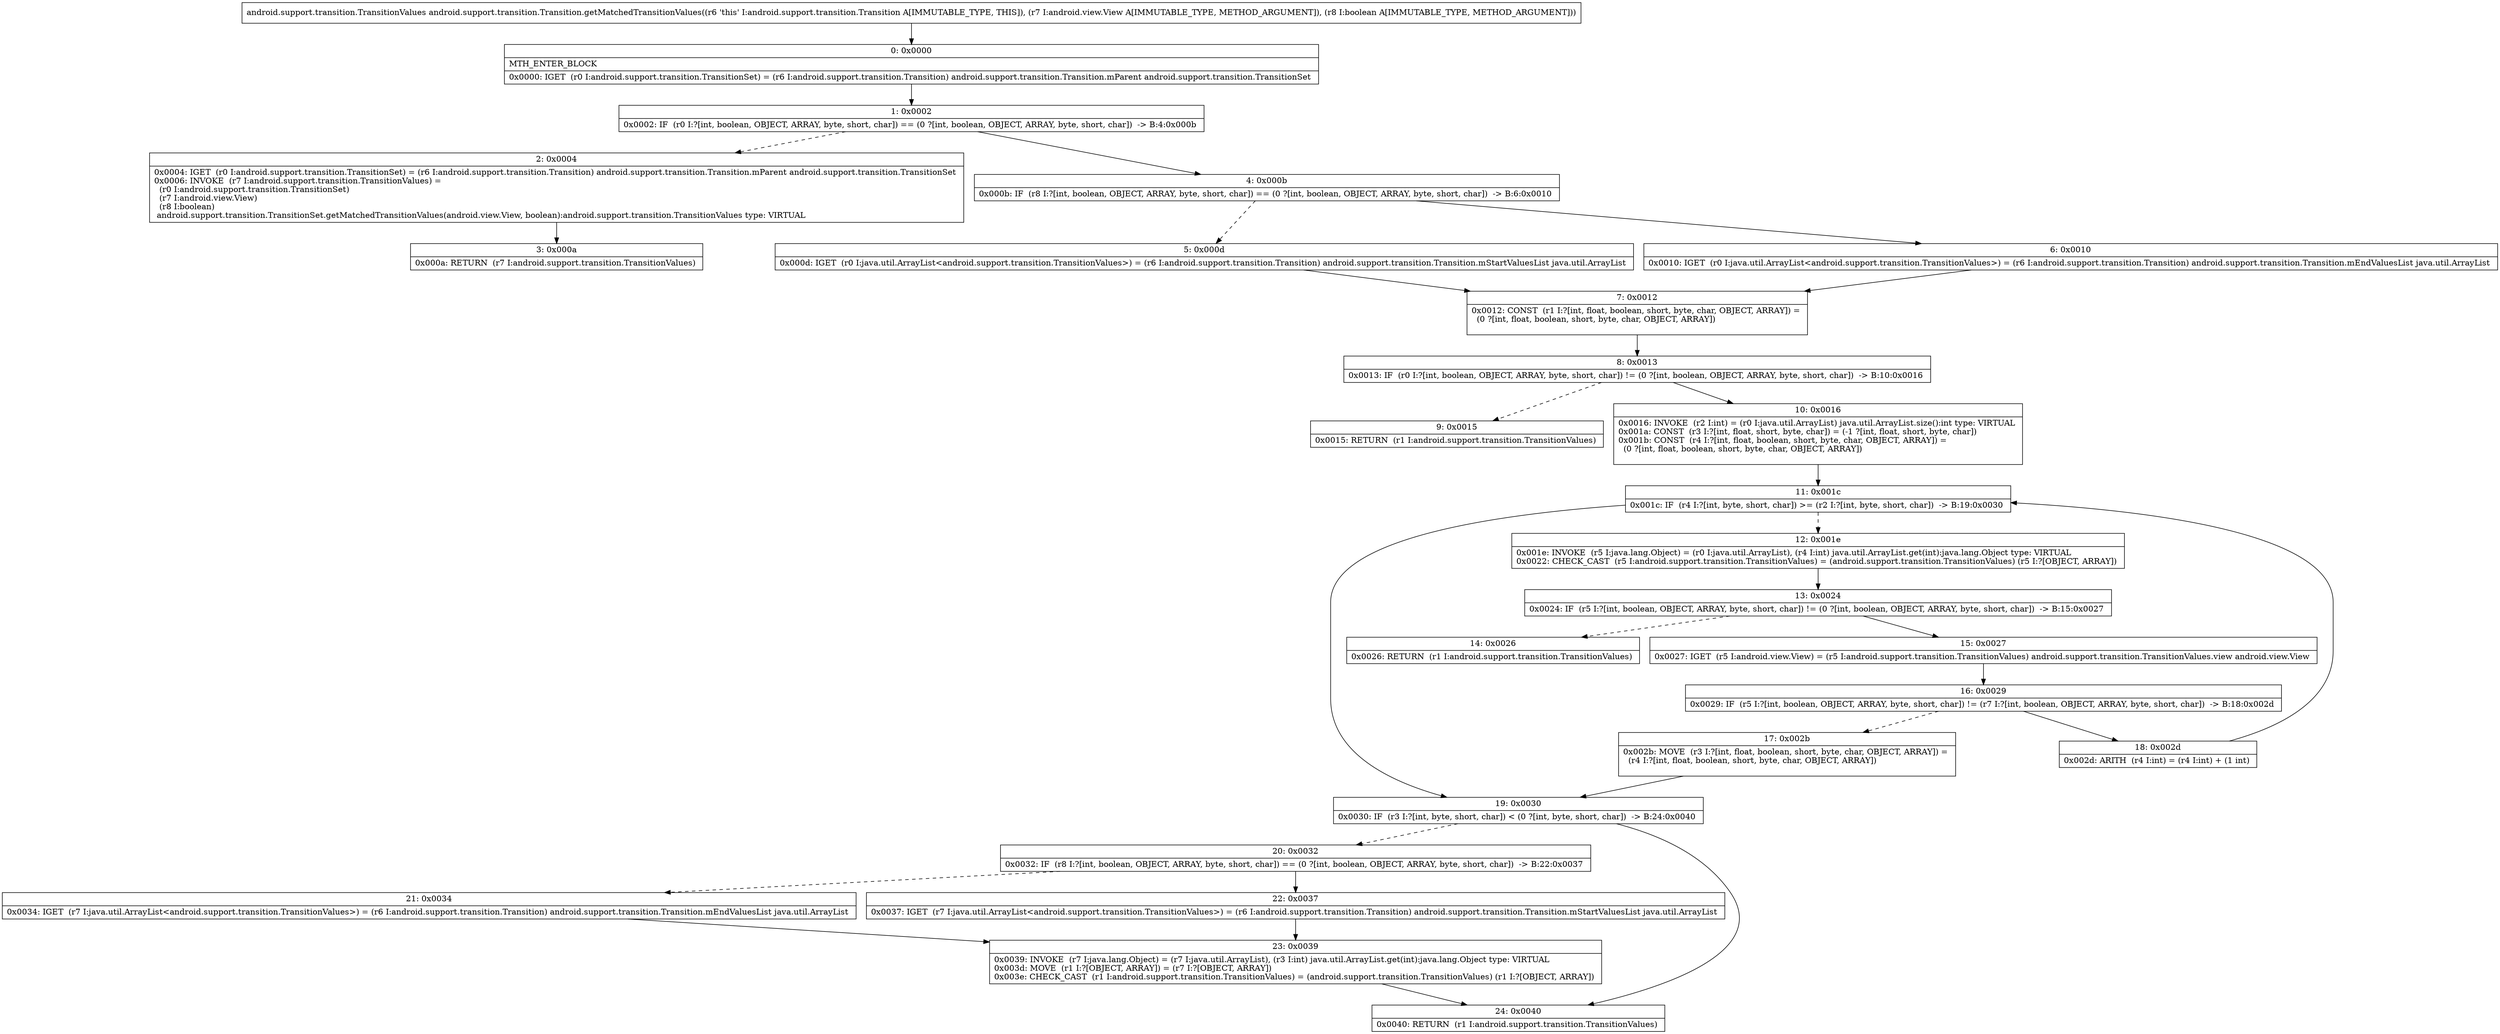 digraph "CFG forandroid.support.transition.Transition.getMatchedTransitionValues(Landroid\/view\/View;Z)Landroid\/support\/transition\/TransitionValues;" {
Node_0 [shape=record,label="{0\:\ 0x0000|MTH_ENTER_BLOCK\l|0x0000: IGET  (r0 I:android.support.transition.TransitionSet) = (r6 I:android.support.transition.Transition) android.support.transition.Transition.mParent android.support.transition.TransitionSet \l}"];
Node_1 [shape=record,label="{1\:\ 0x0002|0x0002: IF  (r0 I:?[int, boolean, OBJECT, ARRAY, byte, short, char]) == (0 ?[int, boolean, OBJECT, ARRAY, byte, short, char])  \-\> B:4:0x000b \l}"];
Node_2 [shape=record,label="{2\:\ 0x0004|0x0004: IGET  (r0 I:android.support.transition.TransitionSet) = (r6 I:android.support.transition.Transition) android.support.transition.Transition.mParent android.support.transition.TransitionSet \l0x0006: INVOKE  (r7 I:android.support.transition.TransitionValues) = \l  (r0 I:android.support.transition.TransitionSet)\l  (r7 I:android.view.View)\l  (r8 I:boolean)\l android.support.transition.TransitionSet.getMatchedTransitionValues(android.view.View, boolean):android.support.transition.TransitionValues type: VIRTUAL \l}"];
Node_3 [shape=record,label="{3\:\ 0x000a|0x000a: RETURN  (r7 I:android.support.transition.TransitionValues) \l}"];
Node_4 [shape=record,label="{4\:\ 0x000b|0x000b: IF  (r8 I:?[int, boolean, OBJECT, ARRAY, byte, short, char]) == (0 ?[int, boolean, OBJECT, ARRAY, byte, short, char])  \-\> B:6:0x0010 \l}"];
Node_5 [shape=record,label="{5\:\ 0x000d|0x000d: IGET  (r0 I:java.util.ArrayList\<android.support.transition.TransitionValues\>) = (r6 I:android.support.transition.Transition) android.support.transition.Transition.mStartValuesList java.util.ArrayList \l}"];
Node_6 [shape=record,label="{6\:\ 0x0010|0x0010: IGET  (r0 I:java.util.ArrayList\<android.support.transition.TransitionValues\>) = (r6 I:android.support.transition.Transition) android.support.transition.Transition.mEndValuesList java.util.ArrayList \l}"];
Node_7 [shape=record,label="{7\:\ 0x0012|0x0012: CONST  (r1 I:?[int, float, boolean, short, byte, char, OBJECT, ARRAY]) = \l  (0 ?[int, float, boolean, short, byte, char, OBJECT, ARRAY])\l \l}"];
Node_8 [shape=record,label="{8\:\ 0x0013|0x0013: IF  (r0 I:?[int, boolean, OBJECT, ARRAY, byte, short, char]) != (0 ?[int, boolean, OBJECT, ARRAY, byte, short, char])  \-\> B:10:0x0016 \l}"];
Node_9 [shape=record,label="{9\:\ 0x0015|0x0015: RETURN  (r1 I:android.support.transition.TransitionValues) \l}"];
Node_10 [shape=record,label="{10\:\ 0x0016|0x0016: INVOKE  (r2 I:int) = (r0 I:java.util.ArrayList) java.util.ArrayList.size():int type: VIRTUAL \l0x001a: CONST  (r3 I:?[int, float, short, byte, char]) = (\-1 ?[int, float, short, byte, char]) \l0x001b: CONST  (r4 I:?[int, float, boolean, short, byte, char, OBJECT, ARRAY]) = \l  (0 ?[int, float, boolean, short, byte, char, OBJECT, ARRAY])\l \l}"];
Node_11 [shape=record,label="{11\:\ 0x001c|0x001c: IF  (r4 I:?[int, byte, short, char]) \>= (r2 I:?[int, byte, short, char])  \-\> B:19:0x0030 \l}"];
Node_12 [shape=record,label="{12\:\ 0x001e|0x001e: INVOKE  (r5 I:java.lang.Object) = (r0 I:java.util.ArrayList), (r4 I:int) java.util.ArrayList.get(int):java.lang.Object type: VIRTUAL \l0x0022: CHECK_CAST  (r5 I:android.support.transition.TransitionValues) = (android.support.transition.TransitionValues) (r5 I:?[OBJECT, ARRAY]) \l}"];
Node_13 [shape=record,label="{13\:\ 0x0024|0x0024: IF  (r5 I:?[int, boolean, OBJECT, ARRAY, byte, short, char]) != (0 ?[int, boolean, OBJECT, ARRAY, byte, short, char])  \-\> B:15:0x0027 \l}"];
Node_14 [shape=record,label="{14\:\ 0x0026|0x0026: RETURN  (r1 I:android.support.transition.TransitionValues) \l}"];
Node_15 [shape=record,label="{15\:\ 0x0027|0x0027: IGET  (r5 I:android.view.View) = (r5 I:android.support.transition.TransitionValues) android.support.transition.TransitionValues.view android.view.View \l}"];
Node_16 [shape=record,label="{16\:\ 0x0029|0x0029: IF  (r5 I:?[int, boolean, OBJECT, ARRAY, byte, short, char]) != (r7 I:?[int, boolean, OBJECT, ARRAY, byte, short, char])  \-\> B:18:0x002d \l}"];
Node_17 [shape=record,label="{17\:\ 0x002b|0x002b: MOVE  (r3 I:?[int, float, boolean, short, byte, char, OBJECT, ARRAY]) = \l  (r4 I:?[int, float, boolean, short, byte, char, OBJECT, ARRAY])\l \l}"];
Node_18 [shape=record,label="{18\:\ 0x002d|0x002d: ARITH  (r4 I:int) = (r4 I:int) + (1 int) \l}"];
Node_19 [shape=record,label="{19\:\ 0x0030|0x0030: IF  (r3 I:?[int, byte, short, char]) \< (0 ?[int, byte, short, char])  \-\> B:24:0x0040 \l}"];
Node_20 [shape=record,label="{20\:\ 0x0032|0x0032: IF  (r8 I:?[int, boolean, OBJECT, ARRAY, byte, short, char]) == (0 ?[int, boolean, OBJECT, ARRAY, byte, short, char])  \-\> B:22:0x0037 \l}"];
Node_21 [shape=record,label="{21\:\ 0x0034|0x0034: IGET  (r7 I:java.util.ArrayList\<android.support.transition.TransitionValues\>) = (r6 I:android.support.transition.Transition) android.support.transition.Transition.mEndValuesList java.util.ArrayList \l}"];
Node_22 [shape=record,label="{22\:\ 0x0037|0x0037: IGET  (r7 I:java.util.ArrayList\<android.support.transition.TransitionValues\>) = (r6 I:android.support.transition.Transition) android.support.transition.Transition.mStartValuesList java.util.ArrayList \l}"];
Node_23 [shape=record,label="{23\:\ 0x0039|0x0039: INVOKE  (r7 I:java.lang.Object) = (r7 I:java.util.ArrayList), (r3 I:int) java.util.ArrayList.get(int):java.lang.Object type: VIRTUAL \l0x003d: MOVE  (r1 I:?[OBJECT, ARRAY]) = (r7 I:?[OBJECT, ARRAY]) \l0x003e: CHECK_CAST  (r1 I:android.support.transition.TransitionValues) = (android.support.transition.TransitionValues) (r1 I:?[OBJECT, ARRAY]) \l}"];
Node_24 [shape=record,label="{24\:\ 0x0040|0x0040: RETURN  (r1 I:android.support.transition.TransitionValues) \l}"];
MethodNode[shape=record,label="{android.support.transition.TransitionValues android.support.transition.Transition.getMatchedTransitionValues((r6 'this' I:android.support.transition.Transition A[IMMUTABLE_TYPE, THIS]), (r7 I:android.view.View A[IMMUTABLE_TYPE, METHOD_ARGUMENT]), (r8 I:boolean A[IMMUTABLE_TYPE, METHOD_ARGUMENT])) }"];
MethodNode -> Node_0;
Node_0 -> Node_1;
Node_1 -> Node_2[style=dashed];
Node_1 -> Node_4;
Node_2 -> Node_3;
Node_4 -> Node_5[style=dashed];
Node_4 -> Node_6;
Node_5 -> Node_7;
Node_6 -> Node_7;
Node_7 -> Node_8;
Node_8 -> Node_9[style=dashed];
Node_8 -> Node_10;
Node_10 -> Node_11;
Node_11 -> Node_12[style=dashed];
Node_11 -> Node_19;
Node_12 -> Node_13;
Node_13 -> Node_14[style=dashed];
Node_13 -> Node_15;
Node_15 -> Node_16;
Node_16 -> Node_17[style=dashed];
Node_16 -> Node_18;
Node_17 -> Node_19;
Node_18 -> Node_11;
Node_19 -> Node_20[style=dashed];
Node_19 -> Node_24;
Node_20 -> Node_21[style=dashed];
Node_20 -> Node_22;
Node_21 -> Node_23;
Node_22 -> Node_23;
Node_23 -> Node_24;
}

